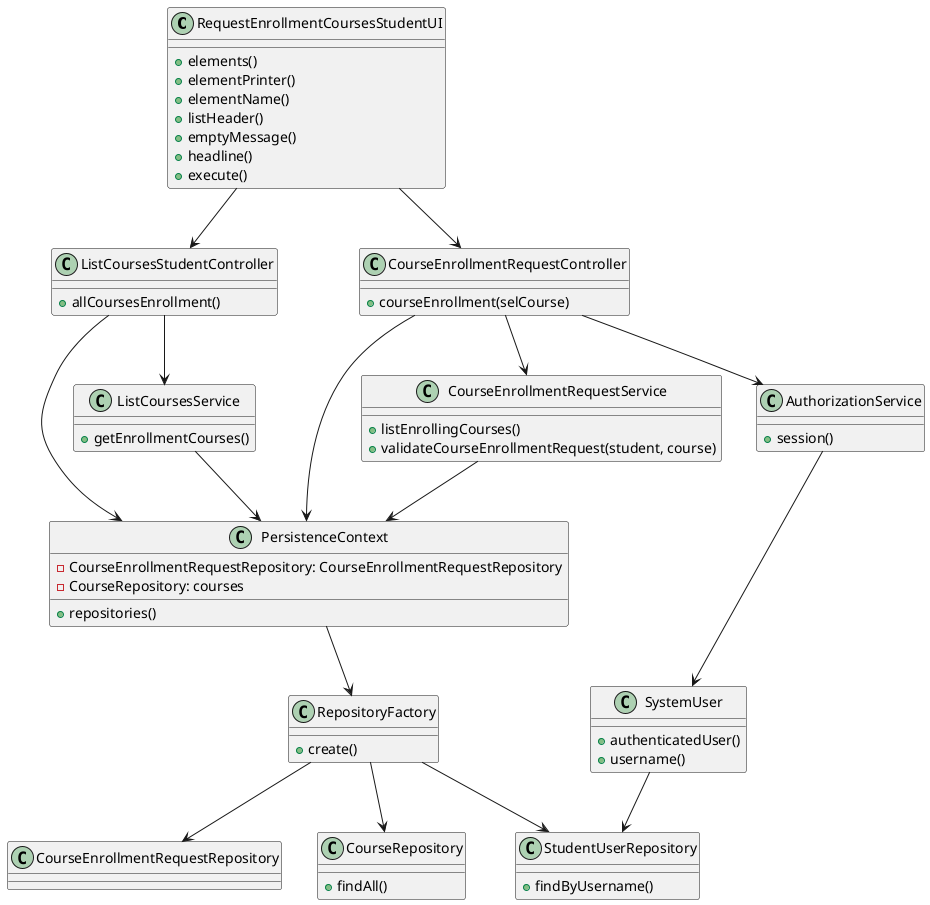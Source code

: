 @startuml

class RequestEnrollmentCoursesStudentUI {
    +elements()
    +elementPrinter()
    +elementName()
    +listHeader()
    +emptyMessage()
    +headline()
    +execute()
}

class ListCoursesStudentController {
    +allCoursesEnrollment()
}

class CourseEnrollmentRequestController {
    +courseEnrollment(selCourse)
}

class ListCoursesService {
    +getEnrollmentCourses()
}

class StudentUserRepository {
    +findByUsername()
}

class AuthorizationService {
    +session()
}

class PersistenceContext {
    -CourseEnrollmentRequestRepository: CourseEnrollmentRequestRepository
    -CourseRepository: courses
    +repositories()
}

class RepositoryFactory {
    +create()
}

class CourseEnrollmentRequestService {
    +listEnrollingCourses()
    +validateCourseEnrollmentRequest(student, course)
}

class CourseEnrollmentRequestRepository {
}

class CourseRepository {
    +findAll()
}

class SystemUser {
    +authenticatedUser()
    +username()
}

RequestEnrollmentCoursesStudentUI --> CourseEnrollmentRequestController
RequestEnrollmentCoursesStudentUI --> ListCoursesStudentController
ListCoursesStudentController --> ListCoursesService
ListCoursesService --> PersistenceContext
ListCoursesStudentController --> PersistenceContext
CourseEnrollmentRequestController --> AuthorizationService
CourseEnrollmentRequestController --> PersistenceContext
AuthorizationService --> SystemUser
SystemUser --> StudentUserRepository
PersistenceContext --> RepositoryFactory
RepositoryFactory --> CourseEnrollmentRequestRepository
RepositoryFactory --> CourseRepository
RepositoryFactory --> StudentUserRepository
CourseEnrollmentRequestController --> CourseEnrollmentRequestService
CourseEnrollmentRequestService --> PersistenceContext




@enduml